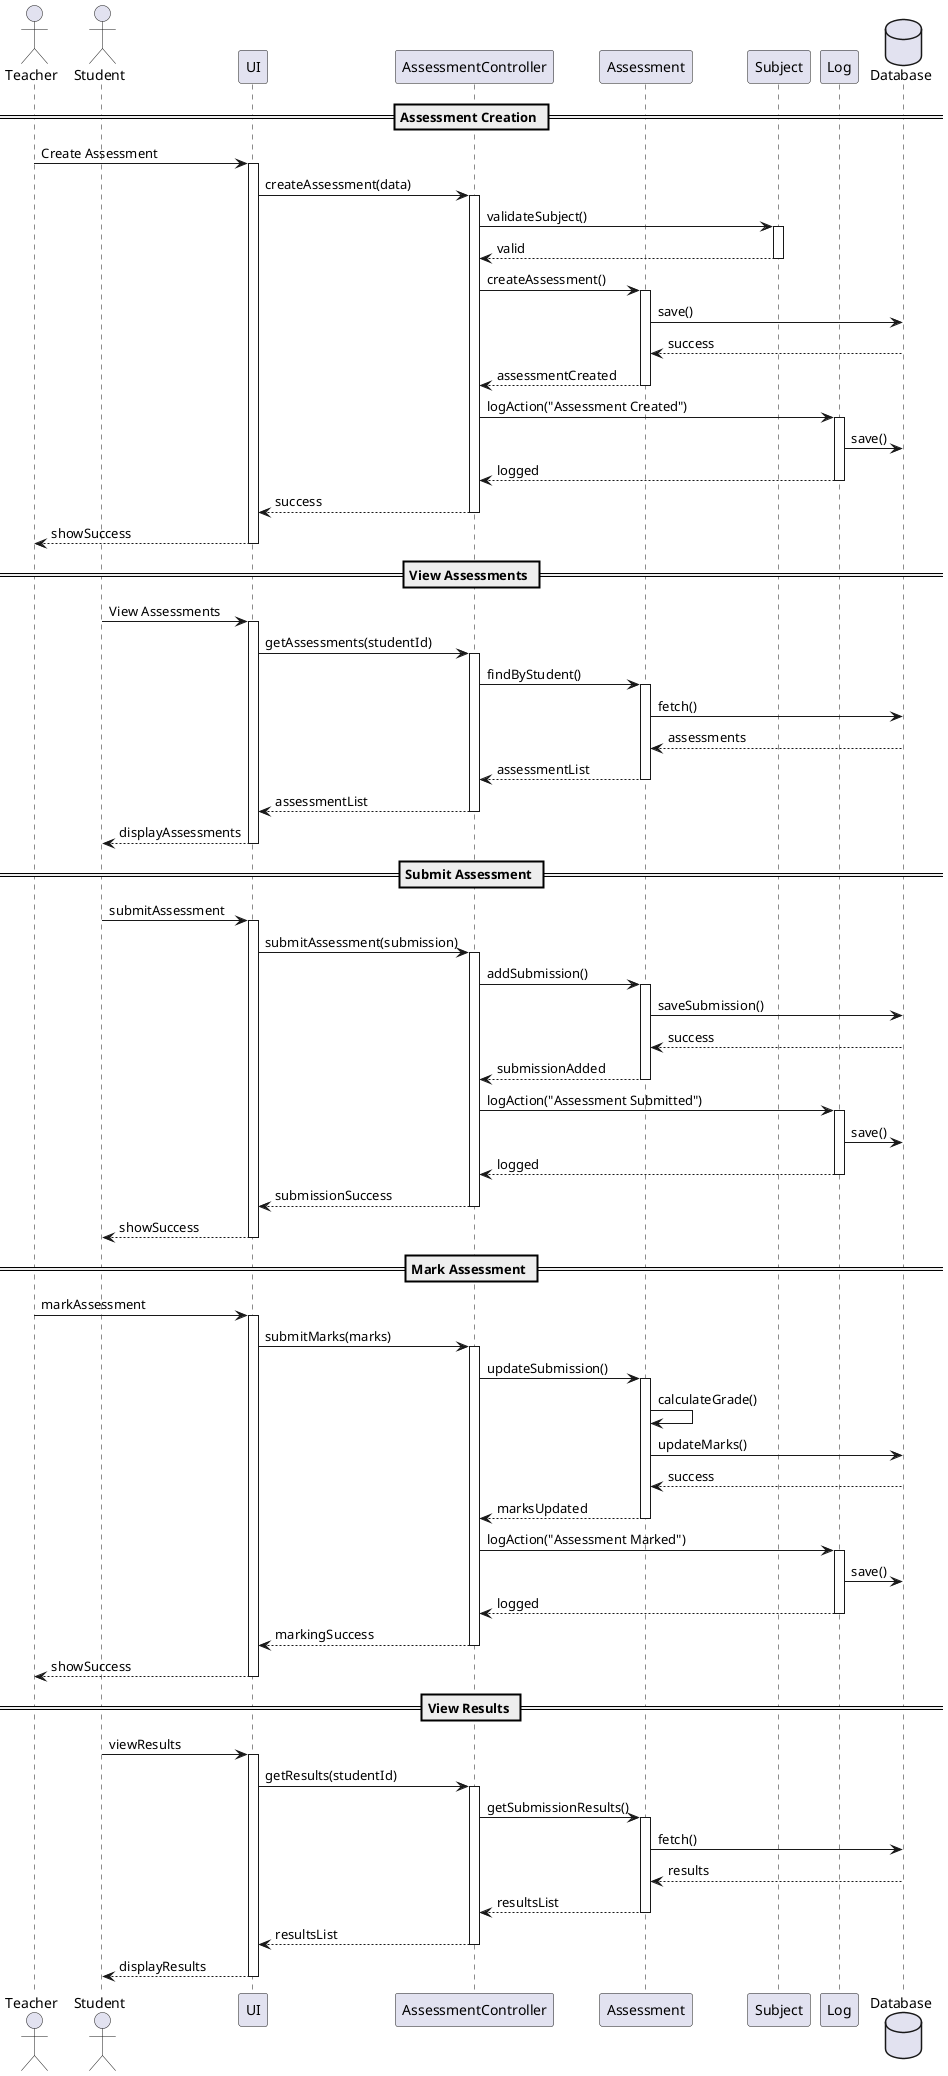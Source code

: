 @startuml Assessment Management Sequence

actor Teacher
actor Student
participant "UI" as UI
participant "AssessmentController" as AC
participant "Assessment" as A
participant "Subject" as S
participant "Log" as L
database "Database" as DB

== Assessment Creation ==
Teacher -> UI: Create Assessment
activate UI
UI -> AC: createAssessment(data)
activate AC
AC -> S: validateSubject()
activate S
S --> AC: valid
deactivate S

AC -> A: createAssessment()
activate A
A -> DB: save()
DB --> A: success
A --> AC: assessmentCreated
deactivate A

AC -> L: logAction("Assessment Created")
activate L
L -> DB: save()
L --> AC: logged
deactivate L

AC --> UI: success
deactivate AC
UI --> Teacher: showSuccess
deactivate UI

== View Assessments ==
Student -> UI: View Assessments
activate UI
UI -> AC: getAssessments(studentId)
activate AC
AC -> A: findByStudent()
activate A
A -> DB: fetch()
DB --> A: assessments
A --> AC: assessmentList
deactivate A
AC --> UI: assessmentList
deactivate AC
UI --> Student: displayAssessments
deactivate UI

== Submit Assessment ==
Student -> UI: submitAssessment
activate UI
UI -> AC: submitAssessment(submission)
activate AC
AC -> A: addSubmission()
activate A
A -> DB: saveSubmission()
DB --> A: success
A --> AC: submissionAdded
deactivate A

AC -> L: logAction("Assessment Submitted")
activate L
L -> DB: save()
L --> AC: logged
deactivate L

AC --> UI: submissionSuccess
deactivate AC
UI --> Student: showSuccess
deactivate UI

== Mark Assessment ==
Teacher -> UI: markAssessment
activate UI
UI -> AC: submitMarks(marks)
activate AC
AC -> A: updateSubmission()
activate A
A -> A: calculateGrade()
A -> DB: updateMarks()
DB --> A: success
A --> AC: marksUpdated
deactivate A

AC -> L: logAction("Assessment Marked")
activate L
L -> DB: save()
L --> AC: logged
deactivate L

AC --> UI: markingSuccess
deactivate AC
UI --> Teacher: showSuccess
deactivate UI

== View Results ==
Student -> UI: viewResults
activate UI
UI -> AC: getResults(studentId)
activate AC
AC -> A: getSubmissionResults()
activate A
A -> DB: fetch()
DB --> A: results
A --> AC: resultsList
deactivate A
AC --> UI: resultsList
deactivate AC
UI --> Student: displayResults
deactivate UI

@enduml